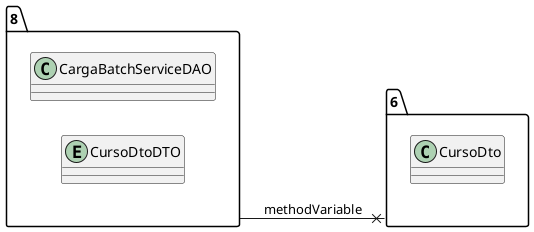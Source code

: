 @startuml 
allow_mixing
left to right direction
package "8"{
class CargaBatchServiceDAO
entity CursoDtoDTO

}
package "6"{
class CursoDto

}
"8" --x "6":methodVariable
@enduml